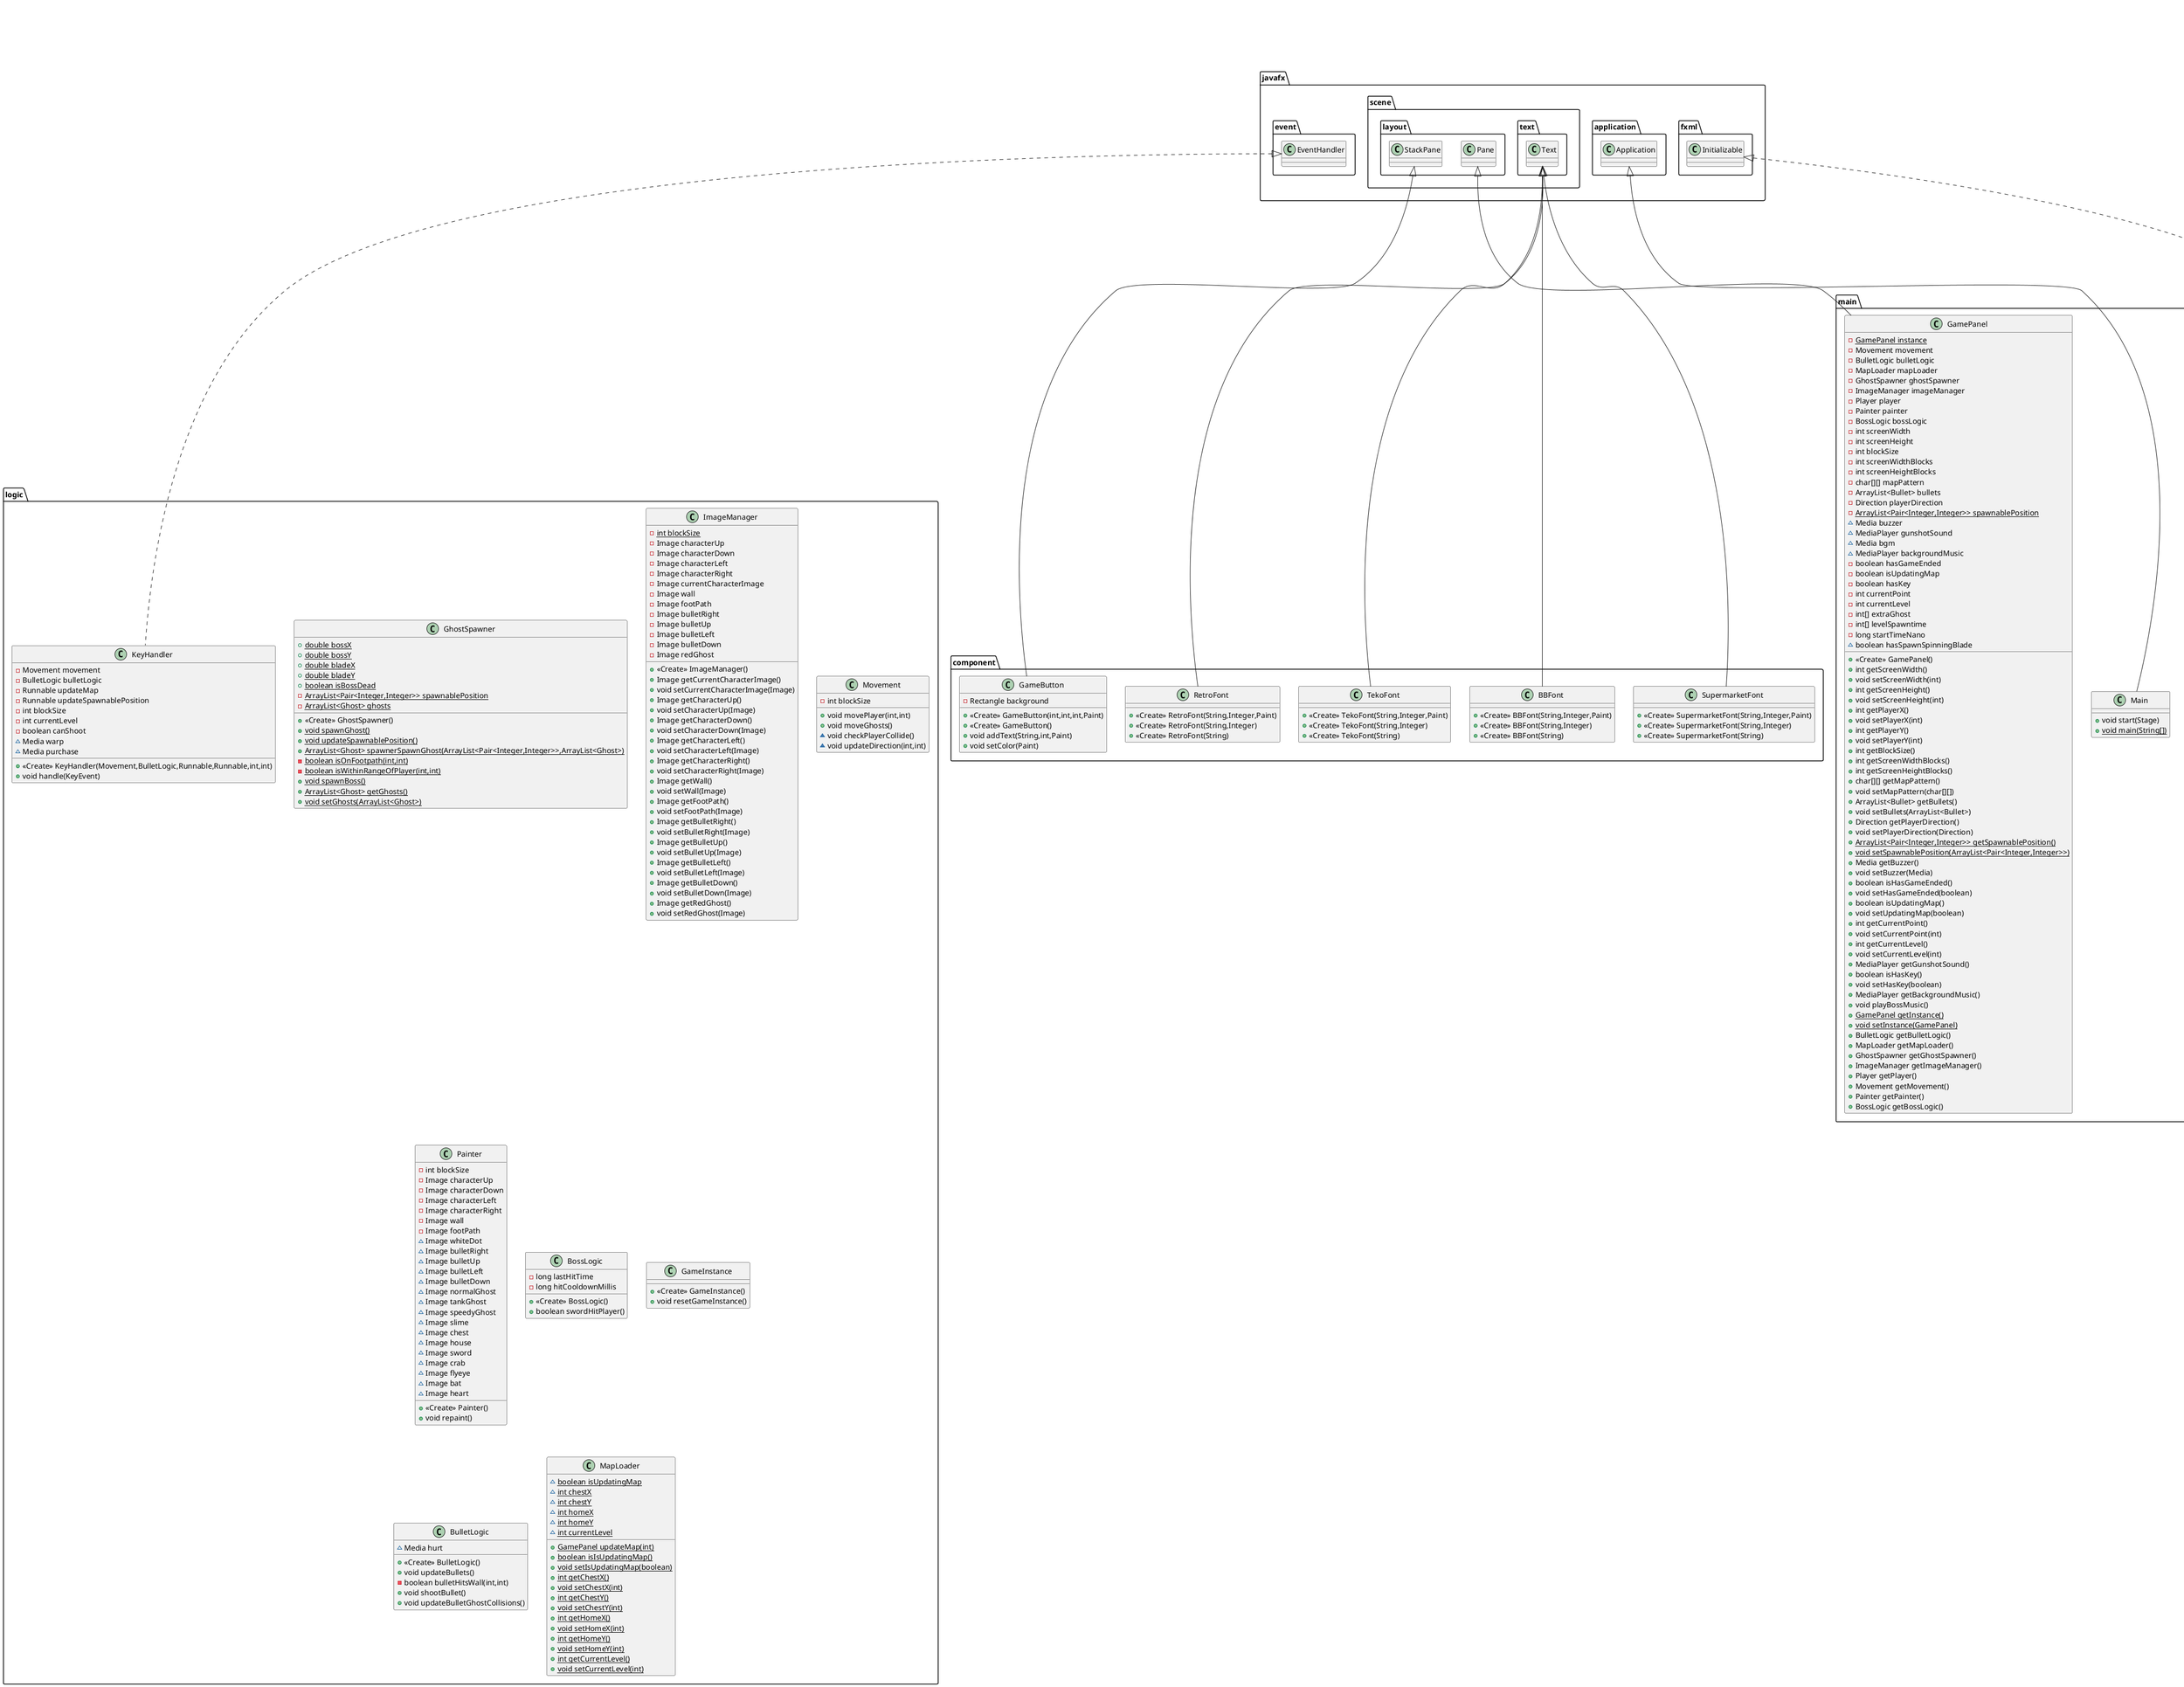 @startuml
class map.level5 {
- {static} char[][] mapPattern
+ {static} char[][] getMapPattern()
+ {static} void setMapPattern(char[][])
}
class object.Bullet {
- int x
- int y
- Direction direction
+ <<Create>> Bullet(int,int,Direction)
+ void move(int)
+ int getX()
+ int getY()
+ Direction getDirection()
+ void setX(int)
+ void setY(int)
+ void setDirection(Direction)
}
class logic.GhostSpawner {
+ {static} double bossX
+ {static} double bossY
+ {static} double bladeX
+ {static} double bladeY
+ {static} boolean isBossDead
- {static} ArrayList<Pair<Integer,Integer>> spawnablePosition
- {static} ArrayList<Ghost> ghosts
+ <<Create>> GhostSpawner()
+ {static} void spawnGhost()
+ {static} void updateSpawnablePosition()
+ {static} ArrayList<Ghost> spawnerSpawnGhost(ArrayList<Pair<Integer,Integer>>,ArrayList<Ghost>)
- {static} boolean isOnFootpath(int,int)
- {static} boolean isWithinRangeOfPlayer(int,int)
+ {static} void spawnBoss()
+ {static} ArrayList<Ghost> getGhosts()
+ {static} void setGhosts(ArrayList<Ghost>)
}
class logic.ImageManager {
- {static} int blockSize
- Image characterUp
- Image characterDown
- Image characterLeft
- Image characterRight
- Image currentCharacterImage
- Image wall
- Image footPath
- Image bulletRight
- Image bulletUp
- Image bulletLeft
- Image bulletDown
- Image redGhost
+ <<Create>> ImageManager()
+ Image getCurrentCharacterImage()
+ void setCurrentCharacterImage(Image)
+ Image getCharacterUp()
+ void setCharacterUp(Image)
+ Image getCharacterDown()
+ void setCharacterDown(Image)
+ Image getCharacterLeft()
+ void setCharacterLeft(Image)
+ Image getCharacterRight()
+ void setCharacterRight(Image)
+ Image getWall()
+ void setWall(Image)
+ Image getFootPath()
+ void setFootPath(Image)
+ Image getBulletRight()
+ void setBulletRight(Image)
+ Image getBulletUp()
+ void setBulletUp(Image)
+ Image getBulletLeft()
+ void setBulletLeft(Image)
+ Image getBulletDown()
+ void setBulletDown(Image)
+ Image getRedGhost()
+ void setRedGhost(Image)
}
class logic.KeyHandler {
- Movement movement
- BulletLogic bulletLogic
- Runnable updateMap
- Runnable updateSpawnablePosition
- int blockSize
- int currentLevel
- boolean canShoot
~ Media warp
~ Media purchase
+ <<Create>> KeyHandler(Movement,BulletLogic,Runnable,Runnable,int,int)
+ void handle(KeyEvent)
}
class component.SupermarketFont {
+ <<Create>> SupermarketFont(String,Integer,Paint)
+ <<Create>> SupermarketFont(String,Integer)
+ <<Create>> SupermarketFont(String)
}
class main.Player {
- int playerHp
- int playerX
- int playerY
+ <<Create>> Player()
+ int getPlayerX()
+ void setPlayerX(int)
+ int getPlayerY()
+ void setPlayerY(int)
+ int getPlayerHp()
+ void setPlayerHp(int)
}
class map.level2 {
- {static} char[][] mapPattern
+ {static} char[][] getMapPattern()
+ {static} void setMapPattern(char[][])
}
class logic.Movement {
- int blockSize
+ void movePlayer(int,int)
+ void moveGhosts()
~ void checkPlayerCollide()
~ void updateDirection(int,int)
}
class ghost.TankGhost {
+ <<Create>> TankGhost()
+ <<Create>> TankGhost(int,int)
+ <<Create>> TankGhost(int,int,int)
+ <<Create>> TankGhost(int,int,int,int)
}
class component.BBFont {
+ <<Create>> BBFont(String,Integer,Paint)
+ <<Create>> BBFont(String,Integer)
+ <<Create>> BBFont(String)
}
class logic.Painter {
- int blockSize
- Image characterUp
- Image characterDown
- Image characterLeft
- Image characterRight
- Image wall
- Image footPath
~ Image whiteDot
~ Image bulletRight
~ Image bulletUp
~ Image bulletLeft
~ Image bulletDown
~ Image normalGhost
~ Image tankGhost
~ Image speedyGhost
~ Image slime
~ Image chest
~ Image house
~ Image sword
~ Image crab
~ Image flyeye
~ Image bat
~ Image heart
+ <<Create>> Painter()
+ void repaint()
}
class ghost.NormalGhost {
+ <<Create>> NormalGhost()
+ <<Create>> NormalGhost(int,int)
+ <<Create>> NormalGhost(int,int,int)
+ <<Create>> NormalGhost(int,int,int,int)
}
class map.level3 {
- {static} char[][] mapPattern
+ {static} char[][] getMapPattern()
+ {static} void setMapPattern(char[][])
}
class logic.BossLogic {
- long lastHitTime
- long hitCooldownMillis
+ <<Create>> BossLogic()
+ boolean swordHitPlayer()
}
class component.TekoFont {
+ <<Create>> TekoFont(String,Integer,Paint)
+ <<Create>> TekoFont(String,Integer)
+ <<Create>> TekoFont(String)
}
class main.Main {
+ void start(Stage)
+ {static} void main(String[])
}
class main.GamePanel {
- {static} GamePanel instance
- Movement movement
- BulletLogic bulletLogic
- MapLoader mapLoader
- GhostSpawner ghostSpawner
- ImageManager imageManager
- Player player
- Painter painter
- BossLogic bossLogic
- int screenWidth
- int screenHeight
- int blockSize
- int screenWidthBlocks
- int screenHeightBlocks
- char[][] mapPattern
- ArrayList<Bullet> bullets
- Direction playerDirection
- {static} ArrayList<Pair<Integer,Integer>> spawnablePosition
~ Media buzzer
~ MediaPlayer gunshotSound
~ Media bgm
~ MediaPlayer backgroundMusic
- boolean hasGameEnded
- boolean isUpdatingMap
- boolean hasKey
- int currentPoint
- int currentLevel
- int[] extraGhost
- int[] levelSpawntime
- long startTimeNano
~ boolean hasSpawnSpinningBlade
+ <<Create>> GamePanel()
+ int getScreenWidth()
+ void setScreenWidth(int)
+ int getScreenHeight()
+ void setScreenHeight(int)
+ int getPlayerX()
+ void setPlayerX(int)
+ int getPlayerY()
+ void setPlayerY(int)
+ int getBlockSize()
+ int getScreenWidthBlocks()
+ int getScreenHeightBlocks()
+ char[][] getMapPattern()
+ void setMapPattern(char[][])
+ ArrayList<Bullet> getBullets()
+ void setBullets(ArrayList<Bullet>)
+ Direction getPlayerDirection()
+ void setPlayerDirection(Direction)
+ {static} ArrayList<Pair<Integer,Integer>> getSpawnablePosition()
+ {static} void setSpawnablePosition(ArrayList<Pair<Integer,Integer>>)
+ Media getBuzzer()
+ void setBuzzer(Media)
+ boolean isHasGameEnded()
+ void setHasGameEnded(boolean)
+ boolean isUpdatingMap()
+ void setUpdatingMap(boolean)
+ int getCurrentPoint()
+ void setCurrentPoint(int)
+ int getCurrentLevel()
+ void setCurrentLevel(int)
+ MediaPlayer getGunshotSound()
+ boolean isHasKey()
+ void setHasKey(boolean)
+ MediaPlayer getBackgroundMusic()
+ void playBossMusic()
+ {static} GamePanel getInstance()
+ {static} void setInstance(GamePanel)
+ BulletLogic getBulletLogic()
+ MapLoader getMapLoader()
+ GhostSpawner getGhostSpawner()
+ ImageManager getImageManager()
+ Player getPlayer()
+ Movement getMovement()
+ Painter getPainter()
+ BossLogic getBossLogic()
}
class map.levelMap {
- {static} char[][] mapPattern
- {static} ArrayList<Pair<Integer,Integer>> pos
- {static} ArrayList<Pair<Integer,Integer>> updateEmptyPosition()
- {static} ArrayList<Pair<Integer,Integer>> getCurrentPosition()
+ {static} char[][] getMapPattern()
+ {static} void setMapPattern(char[][])
+ {static} ArrayList<Pair<Integer,Integer>> getPos()
+ {static} void setPos(ArrayList<Pair<Integer,Integer>>)
}
class ghost.Ghost {
- int hp
- int x
- int y
- int speed
- Direction ghostDirection
+ <<Create>> Ghost()
+ <<Create>> Ghost(Direction)
+ <<Create>> Ghost(int,int,int)
+ <<Create>> Ghost(int,int,int,int)
+ <<Create>> Ghost(int,int,int,int,Direction)
+ void move(char[][])
# boolean isValidMove(int,int,char[][])
# void changeDirection()
+ int getHp()
+ void setHp(int)
+ int getX()
+ void setX(int)
+ int getY()
+ void setY(int)
+ int getSpeed()
+ void setSpeed(int)
+ Direction getGhostDirection()
+ void setGhostDirection(Direction)
}
class logic.GameInstance {
+ <<Create>> GameInstance()
+ void resetGameInstance()
}
class ghost.BossGhost {
~ int radius
+ <<Create>> BossGhost()
+ <<Create>> BossGhost(int,int,int,int)
+ void move(char[][])
+ void spinBlade()
}
class logic.BulletLogic {
~ Media hurt
+ <<Create>> BulletLogic()
+ void updateBullets()
- boolean bulletHitsWall(int,int)
+ void shootBullet()
+ void updateBulletGhostCollisions()
}
class ghost.SpeedyGhost {
+ <<Create>> SpeedyGhost()
+ <<Create>> SpeedyGhost(int,int)
+ <<Create>> SpeedyGhost(int,int,int)
+ <<Create>> SpeedyGhost(int,int,int,int)
}
class component.RetroFont {
+ <<Create>> RetroFont(String,Integer,Paint)
+ <<Create>> RetroFont(String,Integer)
+ <<Create>> RetroFont(String)
}
enum object.Direction {
+  UP
+  DOWN
+  LEFT
+  RIGHT
}
class scene.HomeScreen {
- Stage stage
- {static} Scene scene
- {static} StackPane root
- VBox buttonContainer
- SupermarketFont title
- BBFont title2
- GameButton playButton
- GameButton tutorialButton
- GameButton creditButton
- GameButton quitButton
- boolean fullScreen
- Color buttonColor
+ <<Create>> HomeScreen(Stage)
- void componentSetup(GameInstance)
- void eventSetup(GameInstance)
- void stageSetup()
+ {static} StackPane getRoot()
+ {static} Scene getScene()
}
class map.level4 {
- {static} char[][] mapPattern
+ {static} char[][] getMapPattern()
+ {static} void setMapPattern(char[][])
}
class map.level1 {
- {static} char[][] mapPattern
+ {static} char[][] getMapPattern()
+ {static} void setMapPattern(char[][])
}
class logic.MapLoader {
~ {static} boolean isUpdatingMap
~ {static} int chestX
~ {static} int chestY
~ {static} int homeX
~ {static} int homeY
~ {static} int currentLevel
+ {static} GamePanel updateMap(int)
+ {static} boolean isIsUpdatingMap()
+ {static} void setIsUpdatingMap(boolean)
+ {static} int getChestX()
+ {static} void setChestX(int)
+ {static} int getChestY()
+ {static} void setChestY(int)
+ {static} int getHomeX()
+ {static} void setHomeX(int)
+ {static} int getHomeY()
+ {static} void setHomeY(int)
+ {static} int getCurrentLevel()
+ {static} void setCurrentLevel(int)
}
class scene.LoadingScreen {
- ImageView imageView
+ void initialize(URL,ResourceBundle)
}
class component.GameButton {
- Rectangle background
+ <<Create>> GameButton(int,int,int,Paint)
+ <<Create>> GameButton()
+ void addText(String,int,Paint)
+ void setColor(Paint)
}


map.levelMap <|-- map.level5
javafx.event.EventHandler <|.. logic.KeyHandler
javafx.scene.text.Text <|-- component.SupermarketFont
map.levelMap <|-- map.level2
ghost.Ghost <|-- ghost.TankGhost
javafx.scene.text.Text <|-- component.BBFont
ghost.Ghost <|-- ghost.NormalGhost
map.levelMap <|-- map.level3
javafx.scene.text.Text <|-- component.TekoFont
javafx.application.Application <|-- main.Main
javafx.scene.layout.Pane <|-- main.GamePanel
ghost.Ghost <|-- ghost.BossGhost
ghost.Ghost <|-- ghost.SpeedyGhost
javafx.scene.text.Text <|-- component.RetroFont
map.levelMap <|-- map.level4
map.levelMap <|-- map.level1
javafx.fxml.Initializable <|.. scene.LoadingScreen
javafx.scene.layout.StackPane <|-- component.GameButton
@enduml